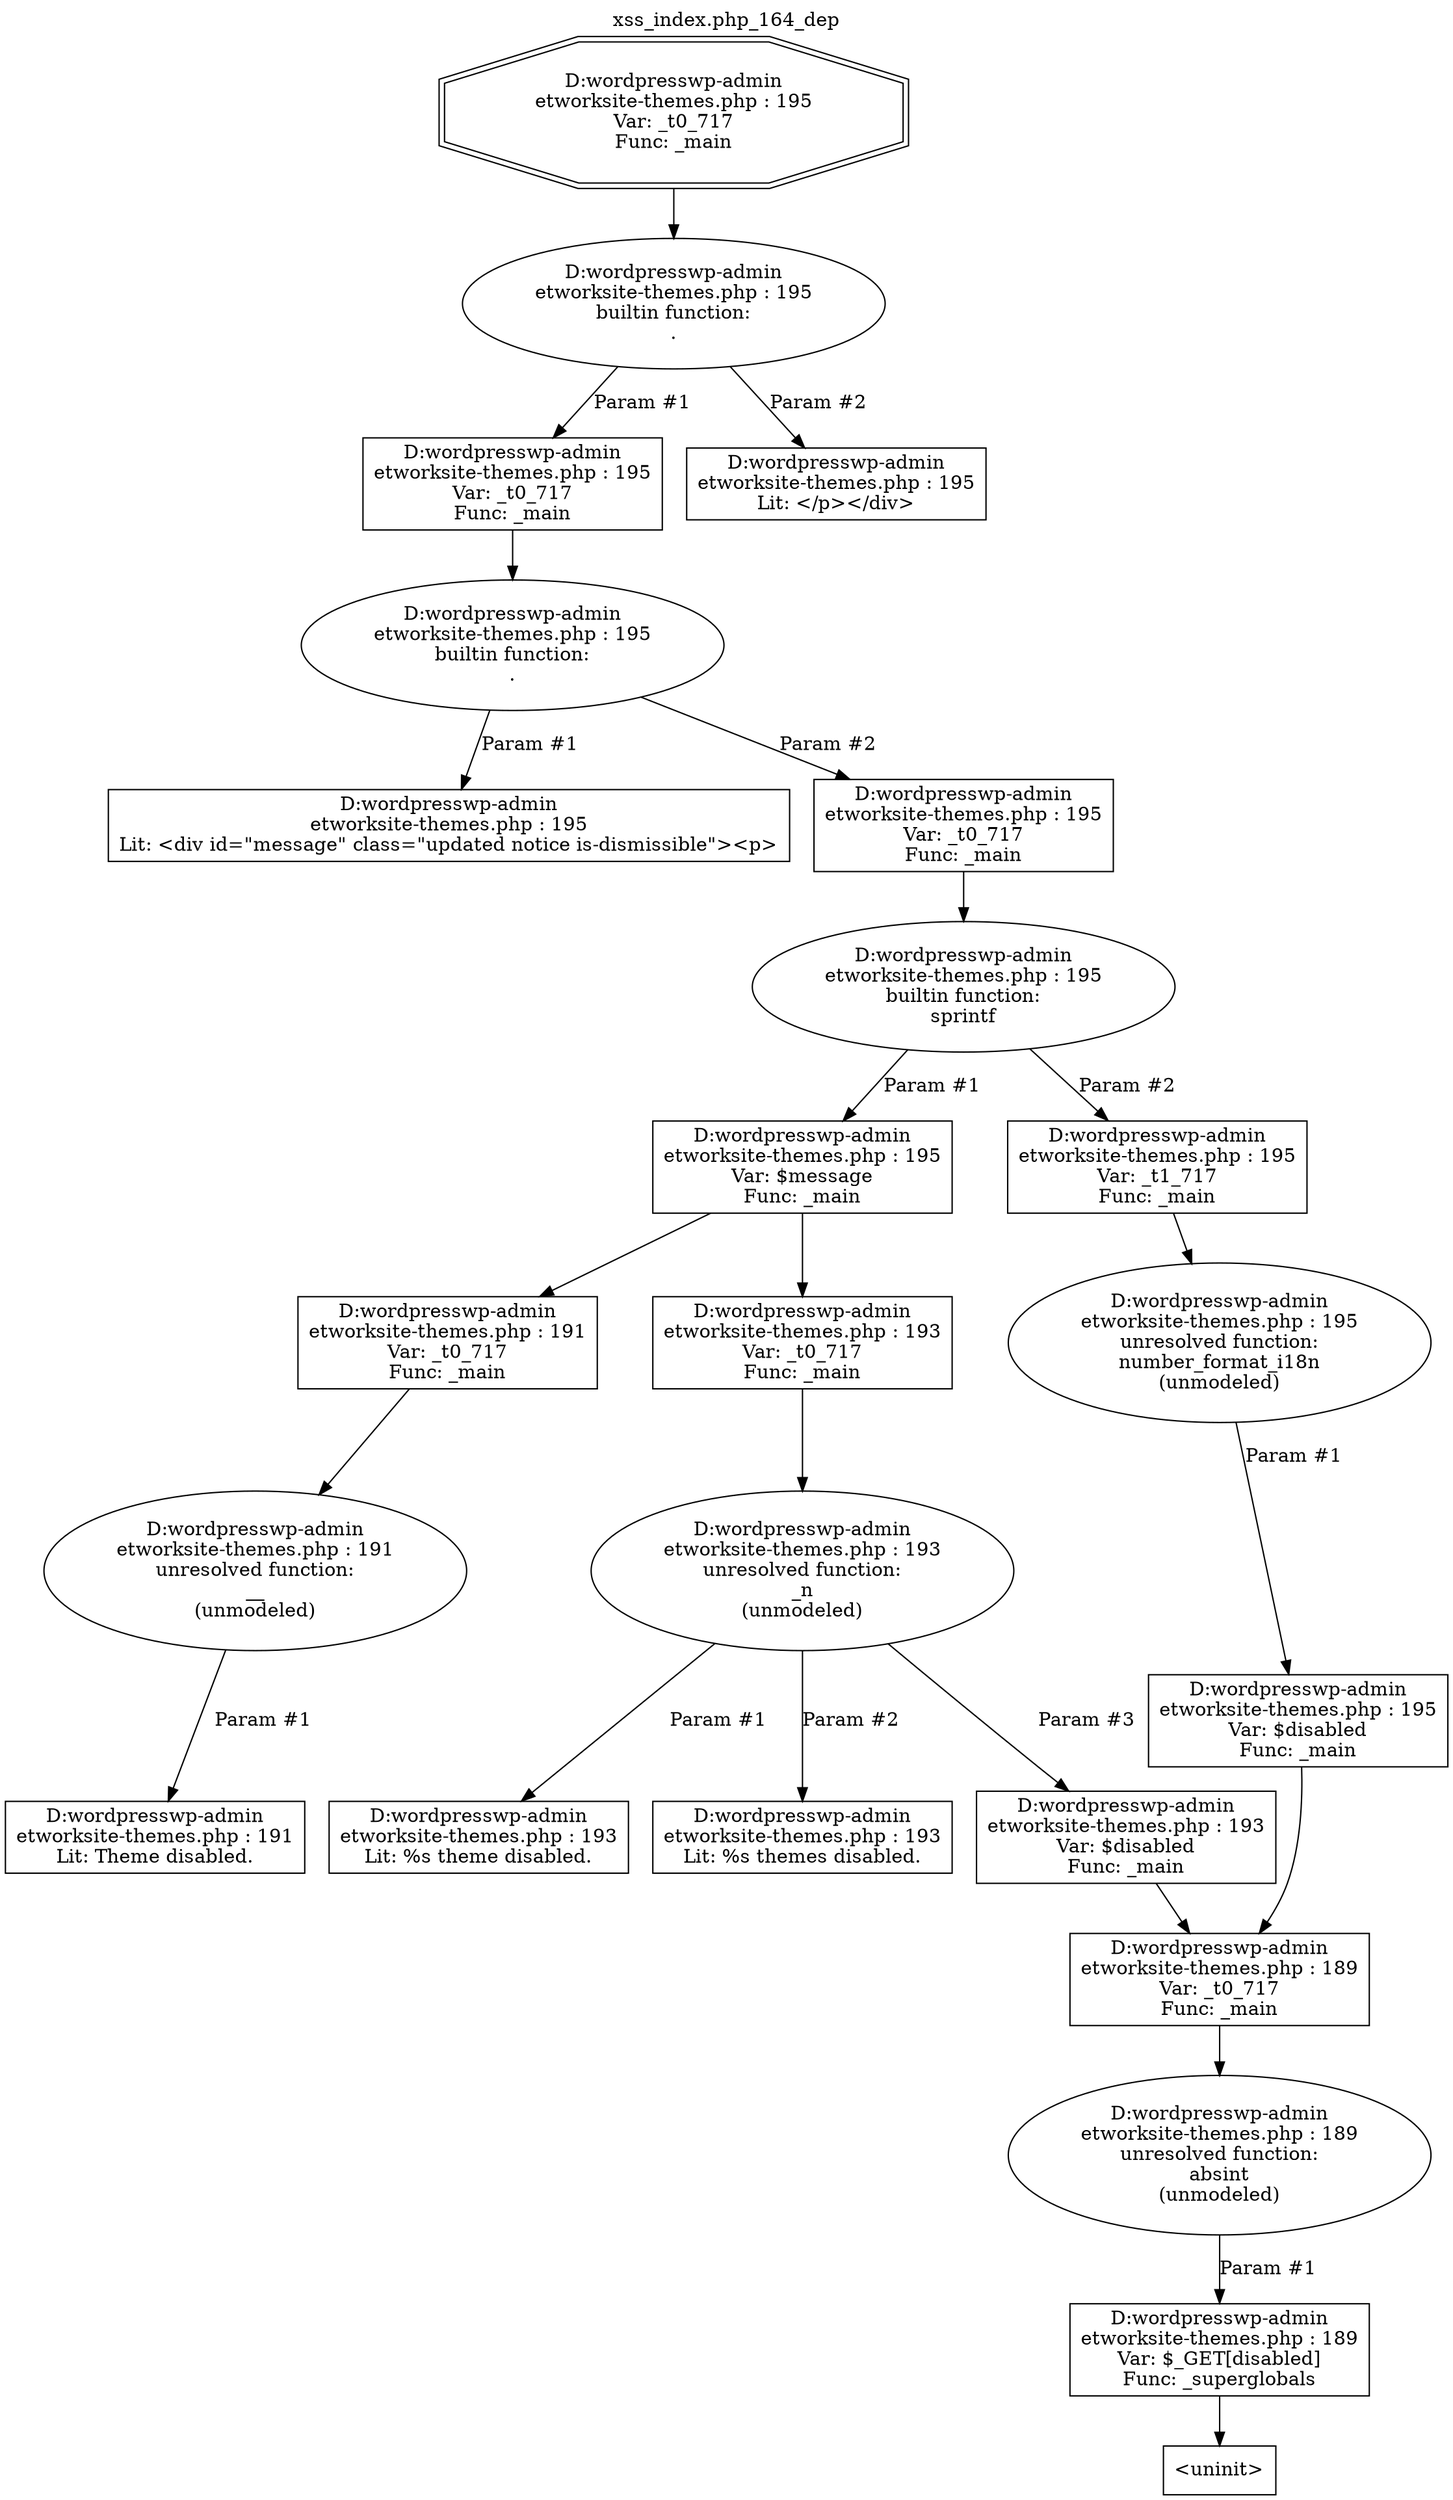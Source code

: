 digraph cfg {
  label="xss_index.php_164_dep";
  labelloc=t;
  n1 [shape=doubleoctagon, label="D:\wordpress\wp-admin\network\site-themes.php : 195\nVar: _t0_717\nFunc: _main\n"];
  n2 [shape=ellipse, label="D:\wordpress\wp-admin\network\site-themes.php : 195\nbuiltin function:\n.\n"];
  n3 [shape=box, label="D:\wordpress\wp-admin\network\site-themes.php : 195\nVar: _t0_717\nFunc: _main\n"];
  n4 [shape=ellipse, label="D:\wordpress\wp-admin\network\site-themes.php : 195\nbuiltin function:\n.\n"];
  n5 [shape=box, label="D:\wordpress\wp-admin\network\site-themes.php : 195\nLit: <div id=\"message\" class=\"updated notice is-dismissible\"><p>\n"];
  n6 [shape=box, label="D:\wordpress\wp-admin\network\site-themes.php : 195\nVar: _t0_717\nFunc: _main\n"];
  n7 [shape=ellipse, label="D:\wordpress\wp-admin\network\site-themes.php : 195\nbuiltin function:\nsprintf\n"];
  n8 [shape=box, label="D:\wordpress\wp-admin\network\site-themes.php : 195\nVar: $message\nFunc: _main\n"];
  n9 [shape=box, label="D:\wordpress\wp-admin\network\site-themes.php : 191\nVar: _t0_717\nFunc: _main\n"];
  n10 [shape=ellipse, label="D:\wordpress\wp-admin\network\site-themes.php : 191\nunresolved function:\n__\n(unmodeled)\n"];
  n11 [shape=box, label="D:\wordpress\wp-admin\network\site-themes.php : 191\nLit: Theme disabled.\n"];
  n12 [shape=box, label="D:\wordpress\wp-admin\network\site-themes.php : 193\nVar: _t0_717\nFunc: _main\n"];
  n13 [shape=ellipse, label="D:\wordpress\wp-admin\network\site-themes.php : 193\nunresolved function:\n_n\n(unmodeled)\n"];
  n14 [shape=box, label="D:\wordpress\wp-admin\network\site-themes.php : 193\nLit: %s theme disabled.\n"];
  n15 [shape=box, label="D:\wordpress\wp-admin\network\site-themes.php : 193\nLit: %s themes disabled.\n"];
  n16 [shape=box, label="D:\wordpress\wp-admin\network\site-themes.php : 193\nVar: $disabled\nFunc: _main\n"];
  n17 [shape=box, label="D:\wordpress\wp-admin\network\site-themes.php : 189\nVar: _t0_717\nFunc: _main\n"];
  n18 [shape=ellipse, label="D:\wordpress\wp-admin\network\site-themes.php : 189\nunresolved function:\nabsint\n(unmodeled)\n"];
  n19 [shape=box, label="D:\wordpress\wp-admin\network\site-themes.php : 189\nVar: $_GET[disabled]\nFunc: _superglobals\n"];
  n20 [shape=box, label="<uninit>"];
  n21 [shape=box, label="D:\wordpress\wp-admin\network\site-themes.php : 195\nVar: _t1_717\nFunc: _main\n"];
  n22 [shape=ellipse, label="D:\wordpress\wp-admin\network\site-themes.php : 195\nunresolved function:\nnumber_format_i18n\n(unmodeled)\n"];
  n23 [shape=box, label="D:\wordpress\wp-admin\network\site-themes.php : 195\nVar: $disabled\nFunc: _main\n"];
  n24 [shape=box, label="D:\wordpress\wp-admin\network\site-themes.php : 195\nLit: </p></div>\n"];
  n1 -> n2;
  n3 -> n4;
  n4 -> n5[label="Param #1"];
  n4 -> n6[label="Param #2"];
  n6 -> n7;
  n9 -> n10;
  n10 -> n11[label="Param #1"];
  n8 -> n9;
  n8 -> n12;
  n12 -> n13;
  n13 -> n14[label="Param #1"];
  n13 -> n15[label="Param #2"];
  n13 -> n16[label="Param #3"];
  n17 -> n18;
  n19 -> n20;
  n18 -> n19[label="Param #1"];
  n16 -> n17;
  n7 -> n8[label="Param #1"];
  n7 -> n21[label="Param #2"];
  n21 -> n22;
  n23 -> n17;
  n22 -> n23[label="Param #1"];
  n2 -> n3[label="Param #1"];
  n2 -> n24[label="Param #2"];
}

